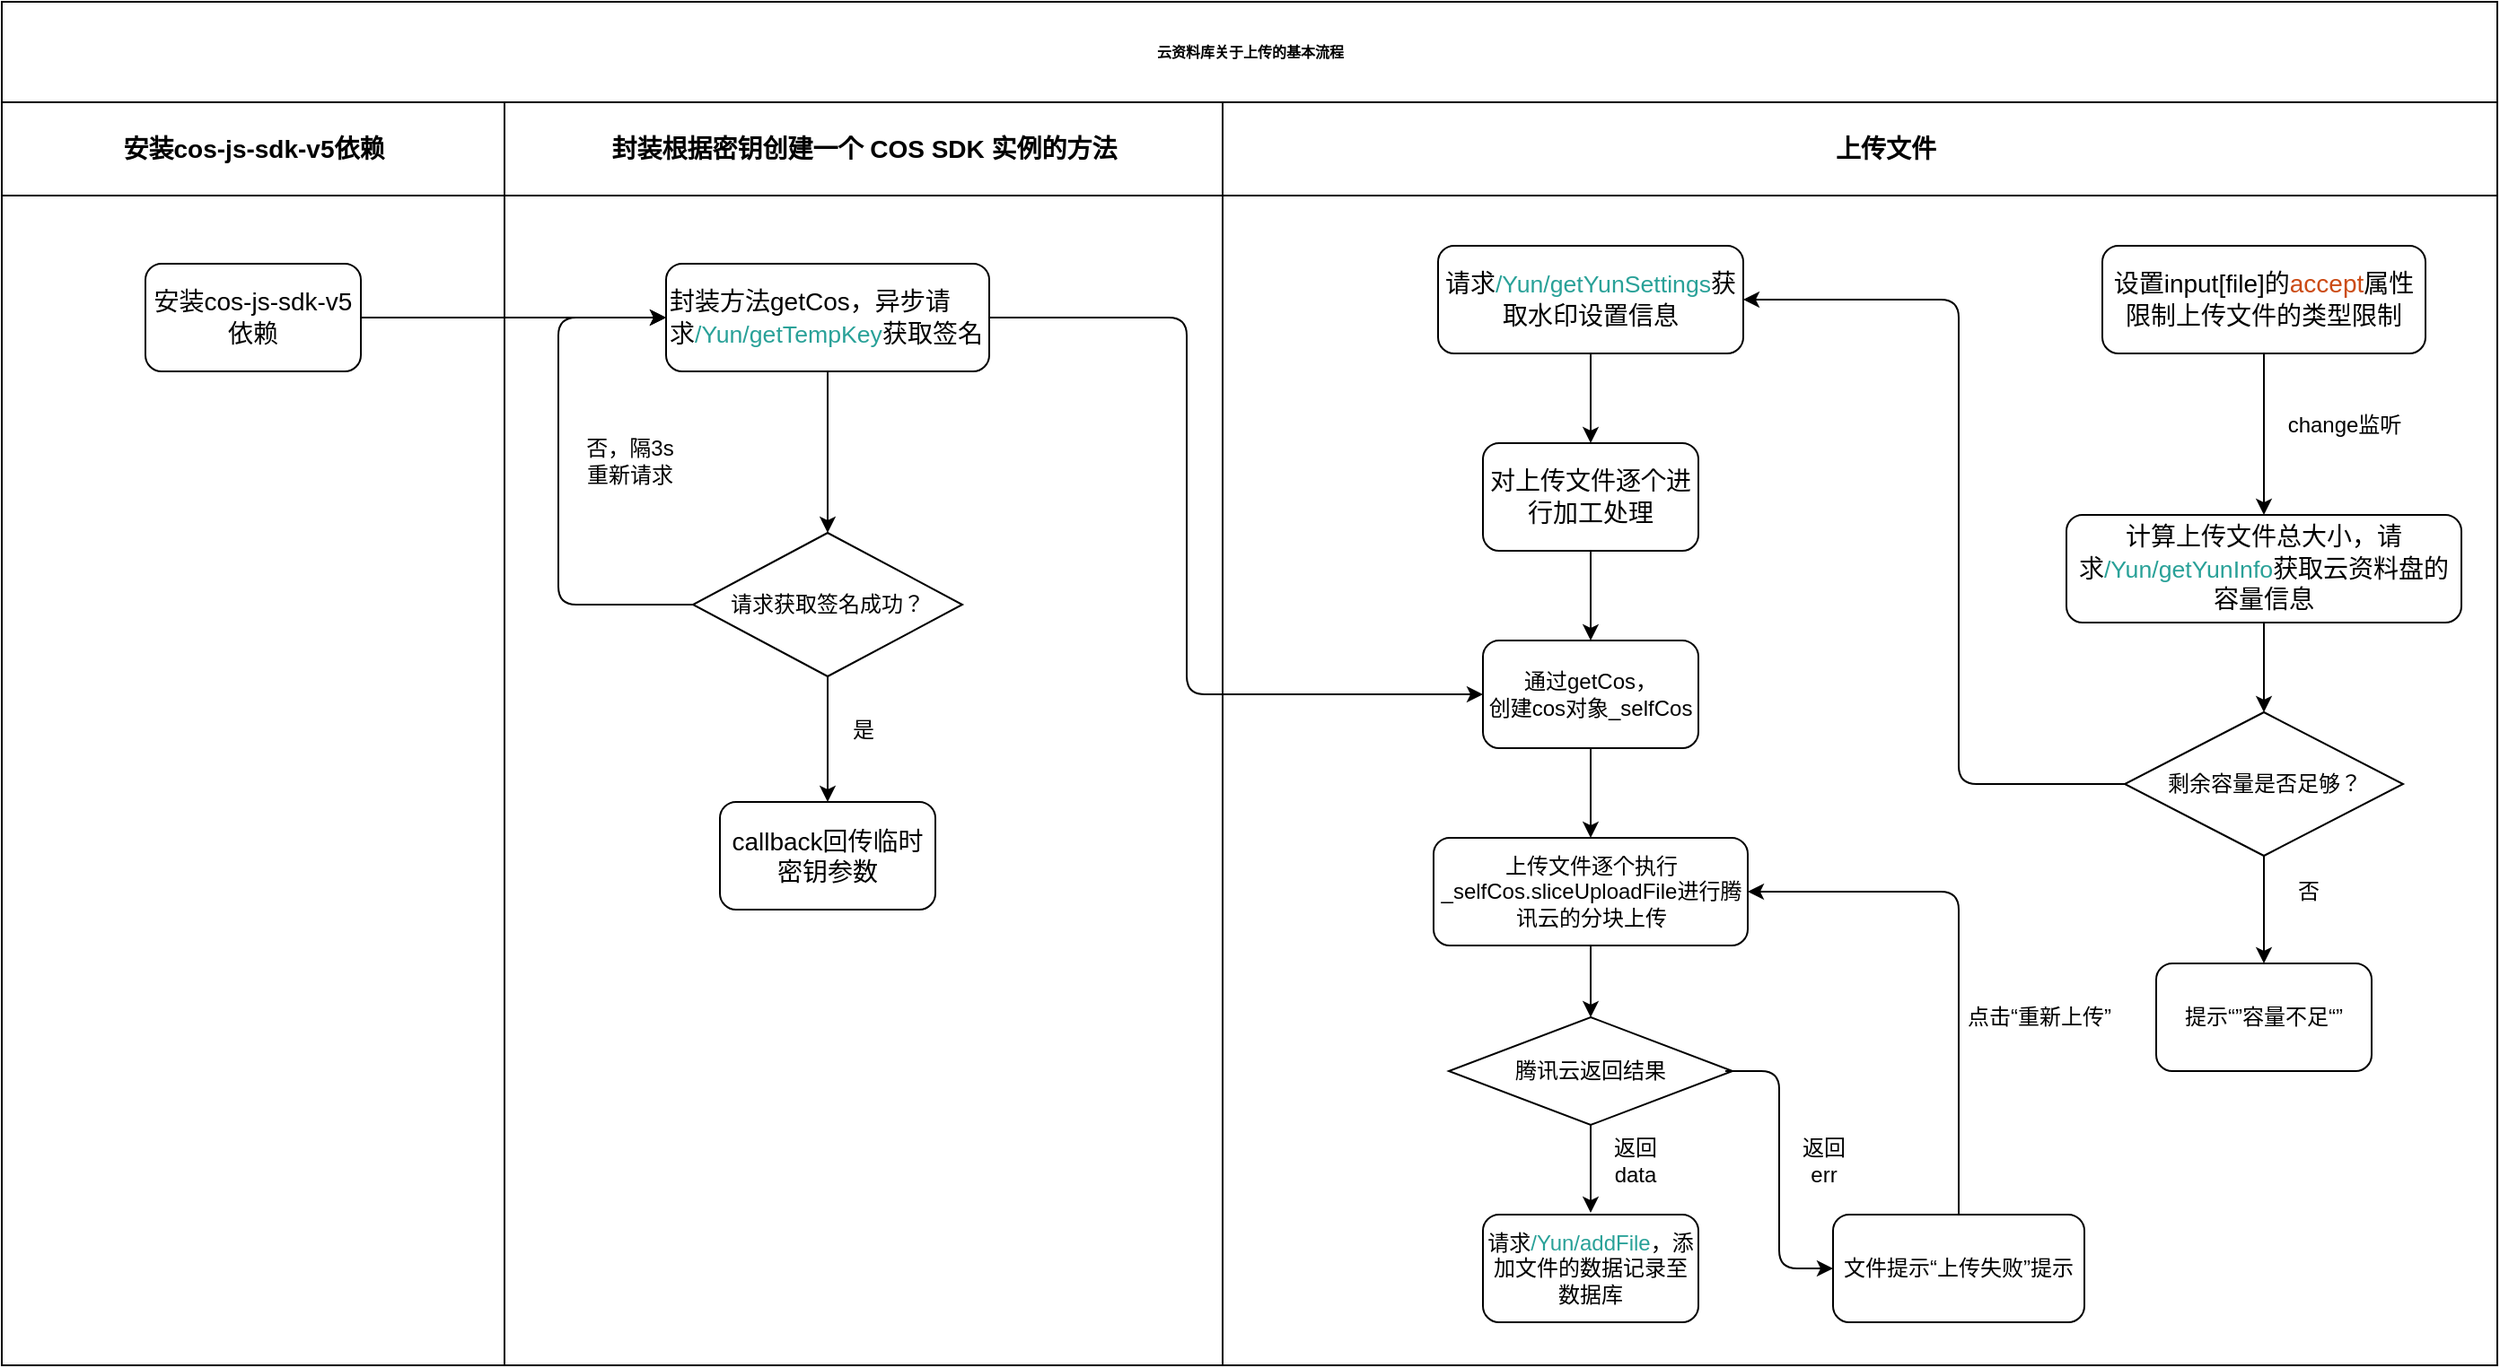 <mxfile version="12.3.0" type="github" pages="1"><diagram name="Page-1" id="74e2e168-ea6b-b213-b513-2b3c1d86103e"><mxGraphModel dx="1182" dy="683" grid="1" gridSize="10" guides="1" tooltips="1" connect="1" arrows="1" fold="1" page="1" pageScale="1" pageWidth="1100" pageHeight="850" background="#ffffff" math="0" shadow="0"><root><mxCell id="0"/><mxCell id="1" parent="0"/><mxCell id="77e6c97f196da883-1" value="云资料库关于上传的基本流程" style="swimlane;html=1;childLayout=stackLayout;startSize=56;rounded=0;shadow=0;labelBackgroundColor=none;strokeWidth=1;fontFamily=Verdana;fontSize=8;align=center;" parent="1" vertex="1"><mxGeometry x="70" y="30" width="1390" height="760" as="geometry"/></mxCell><mxCell id="77e6c97f196da883-2" value="&lt;p class=&quot;MsoNormal&quot;&gt;&lt;span style=&quot;font-size: 10.5pt&quot;&gt;&lt;font face=&quot;宋体&quot;&gt;安装&lt;/font&gt;cos-js-sdk-v5&lt;font face=&quot;宋体&quot;&gt;依赖&lt;/font&gt;&lt;/span&gt;&lt;/p&gt;" style="swimlane;html=1;startSize=52;" parent="77e6c97f196da883-1" vertex="1"><mxGeometry y="56" width="280" height="704" as="geometry"/></mxCell><mxCell id="kwMjrkI9CtvLFC3NS55a-6" value="&lt;p class=&quot;MsoNormal&quot;&gt;&lt;span style=&quot;font-size: 10.5pt&quot;&gt;&lt;font face=&quot;宋体&quot;&gt;安装&lt;/font&gt;cos-js-sdk-v5&lt;font face=&quot;宋体&quot;&gt;依赖&lt;/font&gt;&lt;/span&gt;&lt;/p&gt;" style="rounded=1;whiteSpace=wrap;html=1;" vertex="1" parent="77e6c97f196da883-2"><mxGeometry x="80" y="90" width="120" height="60" as="geometry"/></mxCell><mxCell id="77e6c97f196da883-3" value="&lt;p class=&quot;MsoNormal&quot;&gt;&lt;span style=&quot;font-size: 10.5pt&quot;&gt;&lt;font face=&quot;宋体&quot;&gt;封装根据密钥创建一个&lt;/font&gt; COS SDK &lt;font face=&quot;宋体&quot;&gt;实例的方法&lt;/font&gt;&lt;/span&gt;&lt;/p&gt;" style="swimlane;html=1;startSize=52;" parent="77e6c97f196da883-1" vertex="1"><mxGeometry x="280" y="56" width="400" height="704" as="geometry"/></mxCell><mxCell id="kwMjrkI9CtvLFC3NS55a-7" value="&lt;p class=&quot;MsoNormal&quot;&gt;&lt;span style=&quot;font-size: 10.5pt&quot;&gt;&lt;font face=&quot;宋体&quot;&gt;封装方法&lt;/font&gt;&lt;/span&gt;&lt;span style=&quot;font-size: 10.5pt&quot;&gt;getCos，&lt;/span&gt;&lt;span style=&quot;font-size: 10.5pt&quot;&gt;&lt;font face=&quot;宋体&quot;&gt;异步请求&lt;/font&gt;&lt;/span&gt;&lt;span style=&quot;color: rgb(41 , 161 , 152) ; font-size: 10pt ; background: rgb(255 , 255 , 255)&quot;&gt;/Yun/getTempKey&lt;/span&gt;&lt;span style=&quot;font-size: 10.5pt&quot;&gt;&lt;font face=&quot;宋体&quot;&gt;获取签名&lt;/font&gt;&lt;/span&gt;&lt;/p&gt;" style="rounded=1;whiteSpace=wrap;html=1;align=left;" vertex="1" parent="77e6c97f196da883-3"><mxGeometry x="90" y="90" width="180" height="60" as="geometry"/></mxCell><mxCell id="kwMjrkI9CtvLFC3NS55a-9" value="&lt;font style=&quot;font-size: 12px&quot;&gt;请求获取签名成功？&lt;/font&gt;" style="rhombus;whiteSpace=wrap;html=1;" vertex="1" parent="77e6c97f196da883-3"><mxGeometry x="105" y="240" width="150" height="80" as="geometry"/></mxCell><mxCell id="kwMjrkI9CtvLFC3NS55a-10" value="" style="endArrow=classic;html=1;entryX=0.5;entryY=0;entryDx=0;entryDy=0;exitX=0.5;exitY=1;exitDx=0;exitDy=0;" edge="1" parent="77e6c97f196da883-3" source="kwMjrkI9CtvLFC3NS55a-7" target="kwMjrkI9CtvLFC3NS55a-9"><mxGeometry width="50" height="50" relative="1" as="geometry"><mxPoint x="-280" y="800" as="sourcePoint"/><mxPoint x="-230" y="750" as="targetPoint"/></mxGeometry></mxCell><mxCell id="kwMjrkI9CtvLFC3NS55a-11" value="" style="endArrow=classic;html=1;exitX=0;exitY=0.5;exitDx=0;exitDy=0;entryX=0;entryY=0.5;entryDx=0;entryDy=0;" edge="1" parent="77e6c97f196da883-3" source="kwMjrkI9CtvLFC3NS55a-9" target="kwMjrkI9CtvLFC3NS55a-7"><mxGeometry width="50" height="50" relative="1" as="geometry"><mxPoint x="-280" y="800" as="sourcePoint"/><mxPoint x="-230" y="750" as="targetPoint"/><Array as="points"><mxPoint x="30" y="280"/><mxPoint x="30" y="120"/></Array></mxGeometry></mxCell><mxCell id="kwMjrkI9CtvLFC3NS55a-12" value="否，隔3s重新请求" style="text;html=1;strokeColor=none;fillColor=none;align=center;verticalAlign=middle;whiteSpace=wrap;rounded=0;" vertex="1" parent="77e6c97f196da883-3"><mxGeometry x="40" y="190" width="60" height="20" as="geometry"/></mxCell><mxCell id="kwMjrkI9CtvLFC3NS55a-13" value="&lt;font style=&quot;font-size: 14px&quot;&gt;callback回传临时密钥参数&lt;/font&gt;" style="rounded=1;whiteSpace=wrap;html=1;" vertex="1" parent="77e6c97f196da883-3"><mxGeometry x="120" y="390" width="120" height="60" as="geometry"/></mxCell><mxCell id="kwMjrkI9CtvLFC3NS55a-14" value="" style="endArrow=classic;html=1;entryX=0.5;entryY=0;entryDx=0;entryDy=0;exitX=0.5;exitY=1;exitDx=0;exitDy=0;" edge="1" parent="77e6c97f196da883-3" source="kwMjrkI9CtvLFC3NS55a-9" target="kwMjrkI9CtvLFC3NS55a-13"><mxGeometry width="50" height="50" relative="1" as="geometry"><mxPoint x="-280" y="800" as="sourcePoint"/><mxPoint x="-230" y="750" as="targetPoint"/></mxGeometry></mxCell><mxCell id="kwMjrkI9CtvLFC3NS55a-20" value="是" style="text;html=1;strokeColor=none;fillColor=none;align=center;verticalAlign=middle;whiteSpace=wrap;rounded=0;" vertex="1" parent="77e6c97f196da883-3"><mxGeometry x="180" y="340" width="40" height="20" as="geometry"/></mxCell><mxCell id="kwMjrkI9CtvLFC3NS55a-2" value="&lt;p class=&quot;MsoNormal&quot; style=&quot;margin-left: 0.0pt ; text-indent: 21.0pt ; text-align: left&quot;&gt;&lt;span style=&quot;font-size: 10.5pt&quot;&gt;&lt;font face=&quot;宋体&quot;&gt;上传文件&lt;/font&gt;&lt;/span&gt;&lt;span style=&quot;font-size: 10.5pt&quot;&gt;&lt;/span&gt;&lt;/p&gt;" style="swimlane;html=1;startSize=52;" vertex="1" parent="77e6c97f196da883-1"><mxGeometry x="680" y="56" width="710" height="704" as="geometry"/></mxCell><mxCell id="kwMjrkI9CtvLFC3NS55a-15" value="&lt;font style=&quot;font-size: 14px&quot;&gt;设置input[file]的&lt;span style=&quot;color: rgb(203 , 75 , 21) ; background: rgb(255 , 255 , 255)&quot;&gt;accept&lt;/span&gt;&lt;span&gt;&lt;font face=&quot;宋体&quot;&gt;属性限制上传文件的类型限制&lt;/font&gt;&lt;/span&gt;&lt;/font&gt;" style="rounded=1;whiteSpace=wrap;html=1;" vertex="1" parent="kwMjrkI9CtvLFC3NS55a-2"><mxGeometry x="490" y="80" width="180" height="60" as="geometry"/></mxCell><mxCell id="kwMjrkI9CtvLFC3NS55a-17" value="&lt;p class=&quot;MsoNormal&quot;&gt;&lt;span style=&quot;font-size: 10.5pt&quot;&gt;&lt;font face=&quot;宋体&quot;&gt;计算上传文件总大小，&lt;/font&gt;&lt;/span&gt;&lt;span style=&quot;font-size: 10.5pt&quot;&gt;&lt;font face=&quot;宋体&quot;&gt;请求&lt;/font&gt;&lt;/span&gt;&lt;span style=&quot;color: rgb(41 , 161 , 152) ; font-size: 10pt ; background: rgb(255 , 255 , 255)&quot;&gt;/Yun/getYunInfo&lt;/span&gt;&lt;span style=&quot;font-size: 10.5pt&quot;&gt;&lt;font face=&quot;宋体&quot;&gt;获取云资料盘的容量信息&lt;/font&gt;&lt;/span&gt;&lt;/p&gt;" style="rounded=1;whiteSpace=wrap;html=1;" vertex="1" parent="kwMjrkI9CtvLFC3NS55a-2"><mxGeometry x="470" y="230" width="220" height="60" as="geometry"/></mxCell><mxCell id="kwMjrkI9CtvLFC3NS55a-16" value="" style="endArrow=classic;html=1;exitX=0.5;exitY=1;exitDx=0;exitDy=0;" edge="1" parent="kwMjrkI9CtvLFC3NS55a-2" source="kwMjrkI9CtvLFC3NS55a-15" target="kwMjrkI9CtvLFC3NS55a-17"><mxGeometry width="50" height="50" relative="1" as="geometry"><mxPoint x="-90" y="790" as="sourcePoint"/><mxPoint x="-40" y="740" as="targetPoint"/></mxGeometry></mxCell><mxCell id="kwMjrkI9CtvLFC3NS55a-18" value="change监听" style="text;html=1;strokeColor=none;fillColor=none;align=center;verticalAlign=middle;whiteSpace=wrap;rounded=0;" vertex="1" parent="kwMjrkI9CtvLFC3NS55a-2"><mxGeometry x="590" y="170" width="70" height="20" as="geometry"/></mxCell><mxCell id="kwMjrkI9CtvLFC3NS55a-19" value="剩余容量是否足够？" style="rhombus;whiteSpace=wrap;html=1;" vertex="1" parent="kwMjrkI9CtvLFC3NS55a-2"><mxGeometry x="502.5" y="340" width="155" height="80" as="geometry"/></mxCell><mxCell id="kwMjrkI9CtvLFC3NS55a-23" value="" style="endArrow=classic;html=1;entryX=0.5;entryY=0;entryDx=0;entryDy=0;exitX=0.5;exitY=1;exitDx=0;exitDy=0;" edge="1" parent="kwMjrkI9CtvLFC3NS55a-2" source="kwMjrkI9CtvLFC3NS55a-17" target="kwMjrkI9CtvLFC3NS55a-19"><mxGeometry width="50" height="50" relative="1" as="geometry"><mxPoint x="-250" y="790" as="sourcePoint"/><mxPoint x="-200" y="740" as="targetPoint"/></mxGeometry></mxCell><mxCell id="kwMjrkI9CtvLFC3NS55a-25" value="提示“”容量不足“”" style="rounded=1;whiteSpace=wrap;html=1;" vertex="1" parent="kwMjrkI9CtvLFC3NS55a-2"><mxGeometry x="520" y="480" width="120" height="60" as="geometry"/></mxCell><mxCell id="kwMjrkI9CtvLFC3NS55a-26" value="" style="endArrow=classic;html=1;entryX=0.5;entryY=0;entryDx=0;entryDy=0;exitX=0.5;exitY=1;exitDx=0;exitDy=0;" edge="1" parent="kwMjrkI9CtvLFC3NS55a-2" source="kwMjrkI9CtvLFC3NS55a-19" target="kwMjrkI9CtvLFC3NS55a-25"><mxGeometry width="50" height="50" relative="1" as="geometry"><mxPoint x="-40" y="790" as="sourcePoint"/><mxPoint x="10" y="740" as="targetPoint"/></mxGeometry></mxCell><mxCell id="kwMjrkI9CtvLFC3NS55a-27" value="否" style="text;html=1;strokeColor=none;fillColor=none;align=center;verticalAlign=middle;whiteSpace=wrap;rounded=0;" vertex="1" parent="kwMjrkI9CtvLFC3NS55a-2"><mxGeometry x="585" y="430" width="40" height="20" as="geometry"/></mxCell><mxCell id="kwMjrkI9CtvLFC3NS55a-28" value="&lt;p class=&quot;MsoNormal&quot;&gt;&lt;span style=&quot;font-size: 10.5pt&quot;&gt;&lt;font face=&quot;宋体&quot;&gt;请求&lt;/font&gt;&lt;/span&gt;&lt;span style=&quot;color: rgb(41 , 161 , 152) ; font-size: 10.0pt ; background: rgb(255 , 255 , 255)&quot;&gt;/Yun/getYunSettings&lt;/span&gt;&lt;span style=&quot;font-size: 10.5pt&quot;&gt;&lt;font face=&quot;宋体&quot;&gt;获取水印设置信息&lt;/font&gt;&lt;/span&gt;&lt;/p&gt;" style="rounded=1;whiteSpace=wrap;html=1;" vertex="1" parent="kwMjrkI9CtvLFC3NS55a-2"><mxGeometry x="120" y="80" width="170" height="60" as="geometry"/></mxCell><mxCell id="kwMjrkI9CtvLFC3NS55a-29" value="" style="endArrow=classic;html=1;entryX=1;entryY=0.5;entryDx=0;entryDy=0;exitX=0;exitY=0.5;exitDx=0;exitDy=0;" edge="1" parent="kwMjrkI9CtvLFC3NS55a-2" source="kwMjrkI9CtvLFC3NS55a-19" target="kwMjrkI9CtvLFC3NS55a-28"><mxGeometry width="50" height="50" relative="1" as="geometry"><mxPoint x="200" y="180" as="sourcePoint"/><mxPoint x="250" y="130" as="targetPoint"/><Array as="points"><mxPoint x="410" y="380"/><mxPoint x="410" y="110"/></Array></mxGeometry></mxCell><mxCell id="kwMjrkI9CtvLFC3NS55a-30" value="&lt;p class=&quot;MsoNormal&quot;&gt;&lt;span style=&quot;font-size: 10.5pt&quot;&gt;&lt;font face=&quot;宋体&quot;&gt;对上传文件逐个进行加工处理&lt;/font&gt;&lt;/span&gt;&lt;/p&gt;" style="rounded=1;whiteSpace=wrap;html=1;" vertex="1" parent="kwMjrkI9CtvLFC3NS55a-2"><mxGeometry x="145" y="190" width="120" height="60" as="geometry"/></mxCell><mxCell id="kwMjrkI9CtvLFC3NS55a-31" value="" style="endArrow=classic;html=1;entryX=0.5;entryY=0;entryDx=0;entryDy=0;exitX=0.5;exitY=1;exitDx=0;exitDy=0;" edge="1" parent="kwMjrkI9CtvLFC3NS55a-2" source="kwMjrkI9CtvLFC3NS55a-28" target="kwMjrkI9CtvLFC3NS55a-30"><mxGeometry width="50" height="50" relative="1" as="geometry"><mxPoint x="210" y="190" as="sourcePoint"/><mxPoint x="260" y="140" as="targetPoint"/></mxGeometry></mxCell><mxCell id="kwMjrkI9CtvLFC3NS55a-32" value="通过getCos，&lt;br&gt;创建cos对象&lt;span&gt;&lt;font style=&quot;font-size: 12px&quot;&gt;_selfCos&lt;/font&gt;&lt;/span&gt;" style="rounded=1;whiteSpace=wrap;html=1;" vertex="1" parent="kwMjrkI9CtvLFC3NS55a-2"><mxGeometry x="145" y="300" width="120" height="60" as="geometry"/></mxCell><mxCell id="kwMjrkI9CtvLFC3NS55a-34" value="" style="endArrow=classic;html=1;exitX=0.5;exitY=1;exitDx=0;exitDy=0;entryX=0.5;entryY=0;entryDx=0;entryDy=0;" edge="1" parent="kwMjrkI9CtvLFC3NS55a-2" source="kwMjrkI9CtvLFC3NS55a-30" target="kwMjrkI9CtvLFC3NS55a-32"><mxGeometry width="50" height="50" relative="1" as="geometry"><mxPoint x="180" y="300" as="sourcePoint"/><mxPoint x="230" y="250" as="targetPoint"/></mxGeometry></mxCell><mxCell id="kwMjrkI9CtvLFC3NS55a-35" value="&lt;p class=&quot;MsoNormal&quot;&gt;&lt;font style=&quot;font-size: 12px&quot;&gt;&lt;font face=&quot;宋体&quot;&gt;上传文件逐个执行&lt;/font&gt;_selfCos.sliceUploadFile&lt;font face=&quot;宋体&quot;&gt;进行腾讯云的分块上传&lt;/font&gt;&lt;/font&gt;&lt;/p&gt;" style="rounded=1;whiteSpace=wrap;html=1;" vertex="1" parent="kwMjrkI9CtvLFC3NS55a-2"><mxGeometry x="117.5" y="410" width="175" height="60" as="geometry"/></mxCell><mxCell id="kwMjrkI9CtvLFC3NS55a-36" value="" style="endArrow=classic;html=1;exitX=0.5;exitY=1;exitDx=0;exitDy=0;entryX=0.5;entryY=0;entryDx=0;entryDy=0;" edge="1" parent="kwMjrkI9CtvLFC3NS55a-2" source="kwMjrkI9CtvLFC3NS55a-32" target="kwMjrkI9CtvLFC3NS55a-35"><mxGeometry width="50" height="50" relative="1" as="geometry"><mxPoint x="140" y="600" as="sourcePoint"/><mxPoint x="190" y="550" as="targetPoint"/></mxGeometry></mxCell><mxCell id="kwMjrkI9CtvLFC3NS55a-37" value="&lt;p class=&quot;MsoNormal&quot;&gt;&lt;font style=&quot;font-size: 12px&quot;&gt;&lt;span&gt;&lt;font face=&quot;宋体&quot;&gt;请求&lt;/font&gt;&lt;/span&gt;&lt;span style=&quot;color: rgb(41 , 161 , 152) ; background: rgb(255 , 255 , 255)&quot;&gt;/Yun/addFile&lt;/span&gt;&lt;span&gt;&lt;font face=&quot;宋体&quot;&gt;，添加文件的数据记录至数据库&lt;/font&gt;&lt;/span&gt;&lt;/font&gt;&lt;/p&gt;" style="rounded=1;whiteSpace=wrap;html=1;" vertex="1" parent="kwMjrkI9CtvLFC3NS55a-2"><mxGeometry x="145" y="620" width="120" height="60" as="geometry"/></mxCell><mxCell id="kwMjrkI9CtvLFC3NS55a-38" value="&lt;p class=&quot;MsoNormal&quot;&gt;&lt;span&gt;&lt;font face=&quot;宋体&quot; style=&quot;font-size: 12px&quot;&gt;腾讯云返回&lt;/font&gt;&lt;/span&gt;&lt;span&gt;结果&lt;/span&gt;&lt;/p&gt;" style="rhombus;whiteSpace=wrap;html=1;" vertex="1" parent="kwMjrkI9CtvLFC3NS55a-2"><mxGeometry x="126" y="510" width="158" height="60" as="geometry"/></mxCell><mxCell id="kwMjrkI9CtvLFC3NS55a-39" value="" style="endArrow=classic;html=1;exitX=0.5;exitY=1;exitDx=0;exitDy=0;" edge="1" parent="kwMjrkI9CtvLFC3NS55a-2" source="kwMjrkI9CtvLFC3NS55a-38"><mxGeometry width="50" height="50" relative="1" as="geometry"><mxPoint x="190" y="600" as="sourcePoint"/><mxPoint x="205" y="619" as="targetPoint"/></mxGeometry></mxCell><mxCell id="kwMjrkI9CtvLFC3NS55a-40" value="" style="endArrow=classic;html=1;exitX=0.5;exitY=1;exitDx=0;exitDy=0;" edge="1" parent="kwMjrkI9CtvLFC3NS55a-2" source="kwMjrkI9CtvLFC3NS55a-35" target="kwMjrkI9CtvLFC3NS55a-38"><mxGeometry width="50" height="50" relative="1" as="geometry"><mxPoint x="30" y="520" as="sourcePoint"/><mxPoint x="80" y="470" as="targetPoint"/></mxGeometry></mxCell><mxCell id="kwMjrkI9CtvLFC3NS55a-41" value="返回data" style="text;html=1;strokeColor=none;fillColor=none;align=center;verticalAlign=middle;whiteSpace=wrap;rounded=0;" vertex="1" parent="kwMjrkI9CtvLFC3NS55a-2"><mxGeometry x="210" y="580" width="40" height="20" as="geometry"/></mxCell><mxCell id="kwMjrkI9CtvLFC3NS55a-42" value="文件提示“上传失败”提示" style="rounded=1;whiteSpace=wrap;html=1;" vertex="1" parent="kwMjrkI9CtvLFC3NS55a-2"><mxGeometry x="340" y="620" width="140" height="60" as="geometry"/></mxCell><mxCell id="kwMjrkI9CtvLFC3NS55a-43" value="" style="edgeStyle=elbowEdgeStyle;elbow=horizontal;endArrow=classic;html=1;entryX=0;entryY=0.5;entryDx=0;entryDy=0;" edge="1" parent="kwMjrkI9CtvLFC3NS55a-2" target="kwMjrkI9CtvLFC3NS55a-42"><mxGeometry width="50" height="50" relative="1" as="geometry"><mxPoint x="280" y="540" as="sourcePoint"/><mxPoint x="330" y="490" as="targetPoint"/></mxGeometry></mxCell><mxCell id="kwMjrkI9CtvLFC3NS55a-44" value="返回err" style="text;html=1;strokeColor=none;fillColor=none;align=center;verticalAlign=middle;whiteSpace=wrap;rounded=0;" vertex="1" parent="kwMjrkI9CtvLFC3NS55a-2"><mxGeometry x="315" y="580" width="40" height="20" as="geometry"/></mxCell><mxCell id="kwMjrkI9CtvLFC3NS55a-45" value="" style="edgeStyle=elbowEdgeStyle;elbow=vertical;endArrow=classic;html=1;exitX=0.5;exitY=0;exitDx=0;exitDy=0;entryX=1;entryY=0.5;entryDx=0;entryDy=0;" edge="1" parent="kwMjrkI9CtvLFC3NS55a-2" source="kwMjrkI9CtvLFC3NS55a-42" target="kwMjrkI9CtvLFC3NS55a-35"><mxGeometry width="50" height="50" relative="1" as="geometry"><mxPoint x="400" y="610" as="sourcePoint"/><mxPoint x="450" y="560" as="targetPoint"/><Array as="points"><mxPoint x="350" y="440"/></Array></mxGeometry></mxCell><mxCell id="kwMjrkI9CtvLFC3NS55a-46" value="点击“重新上传”" style="text;html=1;strokeColor=none;fillColor=none;align=center;verticalAlign=middle;whiteSpace=wrap;rounded=0;" vertex="1" parent="kwMjrkI9CtvLFC3NS55a-2"><mxGeometry x="410" y="500" width="90" height="20" as="geometry"/></mxCell><mxCell id="kwMjrkI9CtvLFC3NS55a-8" value="" style="endArrow=classic;html=1;entryX=0;entryY=0.5;entryDx=0;entryDy=0;exitX=1;exitY=0.5;exitDx=0;exitDy=0;" edge="1" parent="77e6c97f196da883-1" source="kwMjrkI9CtvLFC3NS55a-6" target="kwMjrkI9CtvLFC3NS55a-7"><mxGeometry width="50" height="50" relative="1" as="geometry"><mxPoint y="820" as="sourcePoint"/><mxPoint x="50" y="770" as="targetPoint"/></mxGeometry></mxCell><mxCell id="kwMjrkI9CtvLFC3NS55a-33" value="" style="endArrow=classic;html=1;exitX=1;exitY=0.5;exitDx=0;exitDy=0;entryX=0;entryY=0.5;entryDx=0;entryDy=0;" edge="1" parent="77e6c97f196da883-1" source="kwMjrkI9CtvLFC3NS55a-7" target="kwMjrkI9CtvLFC3NS55a-32"><mxGeometry width="50" height="50" relative="1" as="geometry"><mxPoint x="550" y="160" as="sourcePoint"/><mxPoint x="600" y="110" as="targetPoint"/><Array as="points"><mxPoint x="660" y="176"/><mxPoint x="660" y="386"/></Array></mxGeometry></mxCell></root></mxGraphModel></diagram></mxfile>